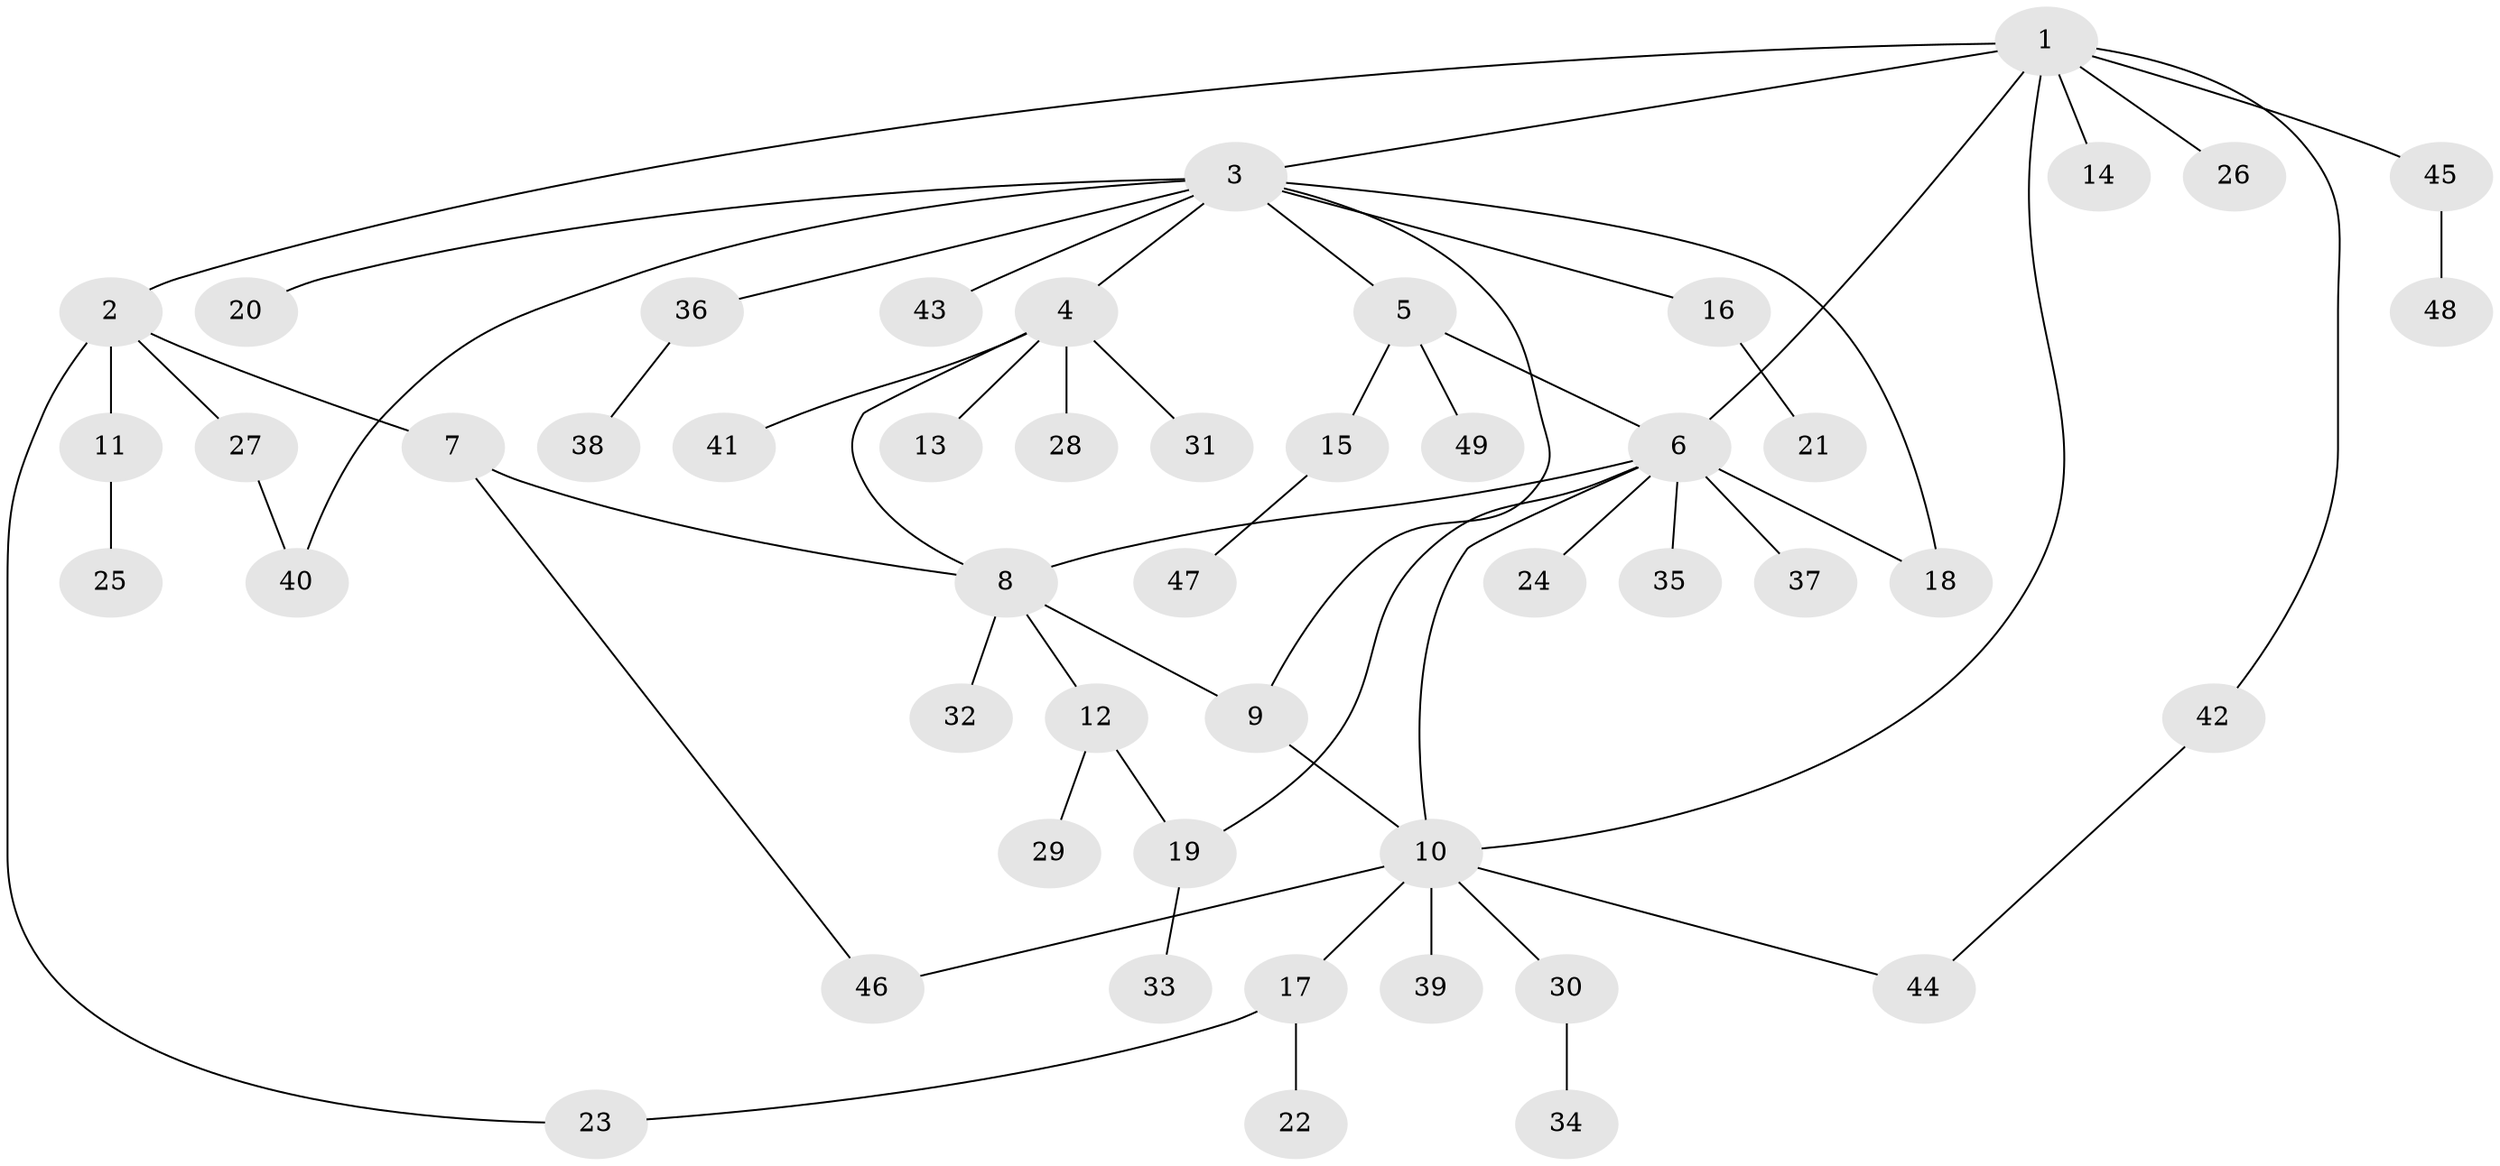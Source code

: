 // Generated by graph-tools (version 1.1) at 2025/26/03/09/25 03:26:44]
// undirected, 49 vertices, 60 edges
graph export_dot {
graph [start="1"]
  node [color=gray90,style=filled];
  1;
  2;
  3;
  4;
  5;
  6;
  7;
  8;
  9;
  10;
  11;
  12;
  13;
  14;
  15;
  16;
  17;
  18;
  19;
  20;
  21;
  22;
  23;
  24;
  25;
  26;
  27;
  28;
  29;
  30;
  31;
  32;
  33;
  34;
  35;
  36;
  37;
  38;
  39;
  40;
  41;
  42;
  43;
  44;
  45;
  46;
  47;
  48;
  49;
  1 -- 2;
  1 -- 3;
  1 -- 6;
  1 -- 10;
  1 -- 14;
  1 -- 26;
  1 -- 42;
  1 -- 45;
  2 -- 7;
  2 -- 11;
  2 -- 23;
  2 -- 27;
  3 -- 4;
  3 -- 5;
  3 -- 9;
  3 -- 16;
  3 -- 18;
  3 -- 20;
  3 -- 36;
  3 -- 40;
  3 -- 43;
  4 -- 8;
  4 -- 13;
  4 -- 28;
  4 -- 31;
  4 -- 41;
  5 -- 6;
  5 -- 15;
  5 -- 49;
  6 -- 8;
  6 -- 10;
  6 -- 18;
  6 -- 19;
  6 -- 24;
  6 -- 35;
  6 -- 37;
  7 -- 8;
  7 -- 46;
  8 -- 9;
  8 -- 12;
  8 -- 32;
  9 -- 10;
  10 -- 17;
  10 -- 30;
  10 -- 39;
  10 -- 44;
  10 -- 46;
  11 -- 25;
  12 -- 19;
  12 -- 29;
  15 -- 47;
  16 -- 21;
  17 -- 22;
  17 -- 23;
  19 -- 33;
  27 -- 40;
  30 -- 34;
  36 -- 38;
  42 -- 44;
  45 -- 48;
}
